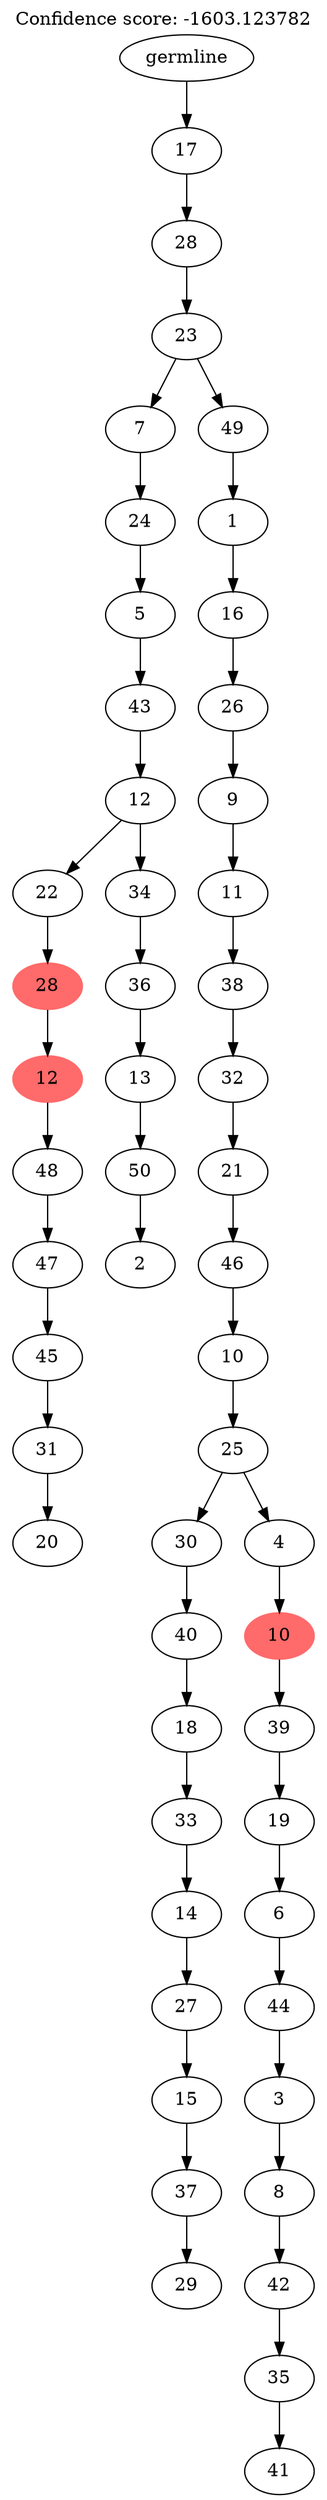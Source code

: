 digraph g {
	"52" -> "53";
	"53" [label="20"];
	"51" -> "52";
	"52" [label="31"];
	"50" -> "51";
	"51" [label="45"];
	"49" -> "50";
	"50" [label="47"];
	"48" -> "49";
	"49" [label="48"];
	"47" -> "48";
	"48" [color=indianred1, style=filled, label="12"];
	"46" -> "47";
	"47" [color=indianred1, style=filled, label="28"];
	"44" -> "45";
	"45" [label="2"];
	"43" -> "44";
	"44" [label="50"];
	"42" -> "43";
	"43" [label="13"];
	"41" -> "42";
	"42" [label="36"];
	"40" -> "41";
	"41" [label="34"];
	"40" -> "46";
	"46" [label="22"];
	"39" -> "40";
	"40" [label="12"];
	"38" -> "39";
	"39" [label="43"];
	"37" -> "38";
	"38" [label="5"];
	"36" -> "37";
	"37" [label="24"];
	"34" -> "35";
	"35" [label="29"];
	"33" -> "34";
	"34" [label="37"];
	"32" -> "33";
	"33" [label="15"];
	"31" -> "32";
	"32" [label="27"];
	"30" -> "31";
	"31" [label="14"];
	"29" -> "30";
	"30" [label="33"];
	"28" -> "29";
	"29" [label="18"];
	"27" -> "28";
	"28" [label="40"];
	"25" -> "26";
	"26" [label="41"];
	"24" -> "25";
	"25" [label="35"];
	"23" -> "24";
	"24" [label="42"];
	"22" -> "23";
	"23" [label="8"];
	"21" -> "22";
	"22" [label="3"];
	"20" -> "21";
	"21" [label="44"];
	"19" -> "20";
	"20" [label="6"];
	"18" -> "19";
	"19" [label="19"];
	"17" -> "18";
	"18" [label="39"];
	"16" -> "17";
	"17" [color=indianred1, style=filled, label="10"];
	"15" -> "16";
	"16" [label="4"];
	"15" -> "27";
	"27" [label="30"];
	"14" -> "15";
	"15" [label="25"];
	"13" -> "14";
	"14" [label="10"];
	"12" -> "13";
	"13" [label="46"];
	"11" -> "12";
	"12" [label="21"];
	"10" -> "11";
	"11" [label="32"];
	"9" -> "10";
	"10" [label="38"];
	"8" -> "9";
	"9" [label="11"];
	"7" -> "8";
	"8" [label="9"];
	"6" -> "7";
	"7" [label="26"];
	"5" -> "6";
	"6" [label="16"];
	"4" -> "5";
	"5" [label="1"];
	"3" -> "4";
	"4" [label="49"];
	"3" -> "36";
	"36" [label="7"];
	"2" -> "3";
	"3" [label="23"];
	"1" -> "2";
	"2" [label="28"];
	"0" -> "1";
	"1" [label="17"];
	"0" [label="germline"];
	labelloc="t";
	label="Confidence score: -1603.123782";
}
